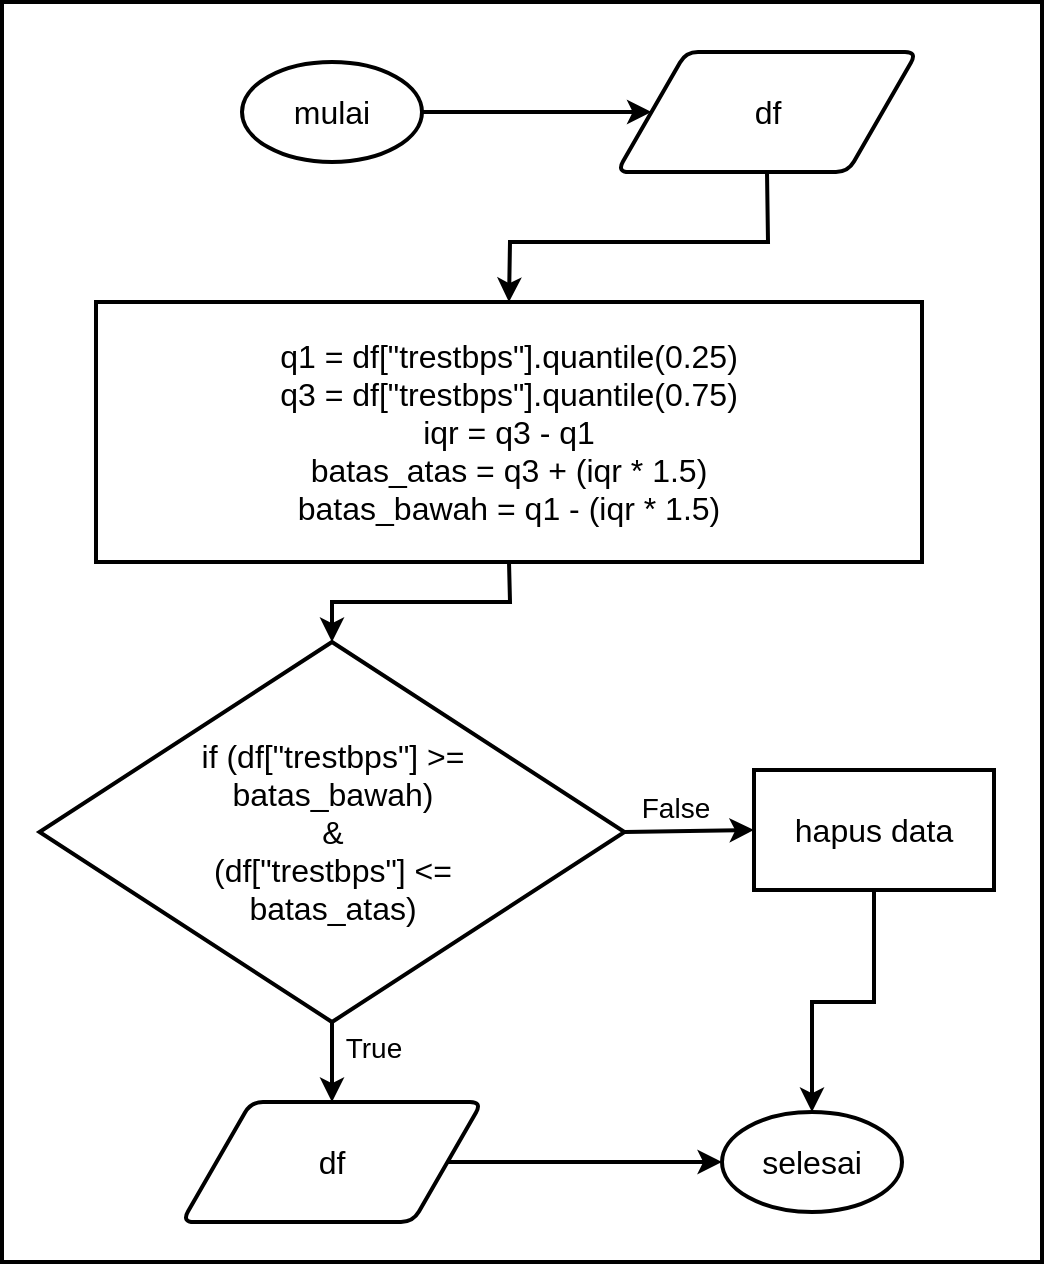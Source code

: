 <mxfile version="14.9.2" type="device"><diagram id="uYwCrgsh5QbvHvJHdbc_" name="Page-1"><mxGraphModel dx="2058" dy="1794" grid="1" gridSize="10" guides="1" tooltips="1" connect="1" arrows="1" fold="1" page="1" pageScale="1" pageWidth="850" pageHeight="1100" math="0" shadow="0"><root><mxCell id="0"/><mxCell id="1" parent="0"/><mxCell id="Om2-JCrIzhS8ZfGcjjkC-2" value="" style="group" vertex="1" connectable="0" parent="1"><mxGeometry x="-100" y="-130" width="520" height="630" as="geometry"/></mxCell><mxCell id="-N9Z9_eB2tq0--FHxx2X-18" value="" style="rounded=0;whiteSpace=wrap;html=1;strokeWidth=2;container=0;" parent="Om2-JCrIzhS8ZfGcjjkC-2" vertex="1"><mxGeometry width="520" height="630" as="geometry"/></mxCell><mxCell id="-N9Z9_eB2tq0--FHxx2X-1" value="&lt;font style=&quot;font-size: 16px&quot;&gt;mulai&lt;/font&gt;" style="strokeWidth=2;html=1;shape=mxgraph.flowchart.start_1;whiteSpace=wrap;container=0;" parent="Om2-JCrIzhS8ZfGcjjkC-2" vertex="1"><mxGeometry x="120" y="30" width="90" height="50" as="geometry"/></mxCell><mxCell id="-N9Z9_eB2tq0--FHxx2X-2" value="&lt;font style=&quot;font-size: 16px&quot;&gt;df&lt;/font&gt;" style="shape=parallelogram;html=1;strokeWidth=2;perimeter=parallelogramPerimeter;whiteSpace=wrap;rounded=1;arcSize=12;size=0.23;container=0;" parent="Om2-JCrIzhS8ZfGcjjkC-2" vertex="1"><mxGeometry x="307.5" y="25" width="150" height="60" as="geometry"/></mxCell><mxCell id="-N9Z9_eB2tq0--FHxx2X-3" value="" style="endArrow=classic;html=1;strokeWidth=2;exitX=1;exitY=0.5;exitDx=0;exitDy=0;exitPerimeter=0;entryX=0;entryY=0.5;entryDx=0;entryDy=0;" parent="Om2-JCrIzhS8ZfGcjjkC-2" source="-N9Z9_eB2tq0--FHxx2X-1" target="-N9Z9_eB2tq0--FHxx2X-2" edge="1"><mxGeometry x="20" width="50" height="50" as="geometry"><mxPoint x="520" y="280" as="sourcePoint"/><mxPoint x="570" y="230" as="targetPoint"/></mxGeometry></mxCell><mxCell id="-N9Z9_eB2tq0--FHxx2X-5" value="&lt;span style=&quot;font-size: 16px&quot;&gt;selesai&lt;/span&gt;" style="strokeWidth=2;html=1;shape=mxgraph.flowchart.start_1;whiteSpace=wrap;container=0;" parent="Om2-JCrIzhS8ZfGcjjkC-2" vertex="1"><mxGeometry x="360" y="555" width="90" height="50" as="geometry"/></mxCell><mxCell id="-N9Z9_eB2tq0--FHxx2X-6" value="&lt;font style=&quot;font-size: 16px&quot;&gt;df&lt;/font&gt;" style="shape=parallelogram;html=1;strokeWidth=2;perimeter=parallelogramPerimeter;whiteSpace=wrap;rounded=1;arcSize=12;size=0.23;container=0;" parent="Om2-JCrIzhS8ZfGcjjkC-2" vertex="1"><mxGeometry x="90" y="550" width="150" height="60" as="geometry"/></mxCell><mxCell id="-N9Z9_eB2tq0--FHxx2X-7" value="" style="endArrow=classic;html=1;exitX=1;exitY=0.5;exitDx=0;exitDy=0;entryX=0;entryY=0.5;entryDx=0;entryDy=0;entryPerimeter=0;strokeWidth=2;" parent="Om2-JCrIzhS8ZfGcjjkC-2" source="-N9Z9_eB2tq0--FHxx2X-6" target="-N9Z9_eB2tq0--FHxx2X-5" edge="1"><mxGeometry x="20" width="50" height="50" as="geometry"><mxPoint x="500" y="790" as="sourcePoint"/><mxPoint x="550" y="740" as="targetPoint"/></mxGeometry></mxCell><mxCell id="-N9Z9_eB2tq0--FHxx2X-9" value="&lt;font style=&quot;font-size: 16px&quot;&gt;if (df[&quot;trestbps&quot;] &amp;gt;= &lt;br&gt;batas_bawah)&lt;br&gt;&amp;amp;&lt;br&gt;(df[&quot;trestbps&quot;] &amp;lt;= &lt;br&gt;batas_atas)&lt;/font&gt;" style="rhombus;whiteSpace=wrap;html=1;strokeWidth=2;container=0;" parent="Om2-JCrIzhS8ZfGcjjkC-2" vertex="1"><mxGeometry x="18.75" y="320" width="292.5" height="190" as="geometry"/></mxCell><mxCell id="-N9Z9_eB2tq0--FHxx2X-10" value="" style="endArrow=classic;html=1;strokeWidth=2;exitX=0.5;exitY=1;exitDx=0;exitDy=0;entryX=0.5;entryY=0;entryDx=0;entryDy=0;" parent="Om2-JCrIzhS8ZfGcjjkC-2" source="-N9Z9_eB2tq0--FHxx2X-9" target="-N9Z9_eB2tq0--FHxx2X-6" edge="1"><mxGeometry x="20" width="50" height="50" as="geometry"><mxPoint x="330" y="680" as="sourcePoint"/><mxPoint x="380" y="630" as="targetPoint"/></mxGeometry></mxCell><mxCell id="-N9Z9_eB2tq0--FHxx2X-11" value="" style="endArrow=classic;html=1;strokeWidth=2;exitX=0.5;exitY=1;exitDx=0;exitDy=0;entryX=0.5;entryY=0;entryDx=0;entryDy=0;rounded=0;" parent="Om2-JCrIzhS8ZfGcjjkC-2" source="-N9Z9_eB2tq0--FHxx2X-2" target="Om2-JCrIzhS8ZfGcjjkC-1" edge="1"><mxGeometry x="20" width="50" height="50" as="geometry"><mxPoint x="520" y="260" as="sourcePoint"/><mxPoint x="382.5" y="120" as="targetPoint"/><Array as="points"><mxPoint x="383" y="120"/><mxPoint x="254" y="120"/></Array></mxGeometry></mxCell><mxCell id="-N9Z9_eB2tq0--FHxx2X-13" value="&lt;font style=&quot;font-size: 16px&quot;&gt;hapus data&lt;/font&gt;" style="rounded=0;whiteSpace=wrap;html=1;strokeWidth=2;container=0;" parent="Om2-JCrIzhS8ZfGcjjkC-2" vertex="1"><mxGeometry x="376" y="384" width="120" height="60" as="geometry"/></mxCell><mxCell id="-N9Z9_eB2tq0--FHxx2X-14" value="" style="endArrow=classic;html=1;strokeWidth=2;exitX=1;exitY=0.5;exitDx=0;exitDy=0;entryX=0;entryY=0.5;entryDx=0;entryDy=0;" parent="Om2-JCrIzhS8ZfGcjjkC-2" source="-N9Z9_eB2tq0--FHxx2X-9" target="-N9Z9_eB2tq0--FHxx2X-13" edge="1"><mxGeometry x="20" width="50" height="50" as="geometry"><mxPoint x="270" y="360" as="sourcePoint"/><mxPoint x="320" y="310" as="targetPoint"/></mxGeometry></mxCell><mxCell id="-N9Z9_eB2tq0--FHxx2X-20" value="" style="endArrow=classic;html=1;strokeWidth=2;exitX=0.5;exitY=1;exitDx=0;exitDy=0;entryX=0.5;entryY=0;entryDx=0;entryDy=0;entryPerimeter=0;rounded=0;" parent="Om2-JCrIzhS8ZfGcjjkC-2" source="-N9Z9_eB2tq0--FHxx2X-13" target="-N9Z9_eB2tq0--FHxx2X-5" edge="1"><mxGeometry x="20" width="50" height="50" as="geometry"><mxPoint x="370" y="500" as="sourcePoint"/><mxPoint x="420" y="450" as="targetPoint"/><Array as="points"><mxPoint x="436" y="500"/><mxPoint x="405" y="500"/></Array></mxGeometry></mxCell><mxCell id="-N9Z9_eB2tq0--FHxx2X-21" value="&lt;font style=&quot;font-size: 14px&quot;&gt;False&lt;/font&gt;" style="text;html=1;strokeColor=none;fillColor=none;align=center;verticalAlign=middle;whiteSpace=wrap;rounded=0;container=0;" parent="Om2-JCrIzhS8ZfGcjjkC-2" vertex="1"><mxGeometry x="317" y="393" width="40" height="20" as="geometry"/></mxCell><mxCell id="-N9Z9_eB2tq0--FHxx2X-22" value="&lt;font style=&quot;font-size: 14px&quot;&gt;True&lt;/font&gt;" style="text;html=1;strokeColor=none;fillColor=none;align=center;verticalAlign=middle;whiteSpace=wrap;rounded=0;container=0;" parent="Om2-JCrIzhS8ZfGcjjkC-2" vertex="1"><mxGeometry x="166" y="513" width="40" height="20" as="geometry"/></mxCell><mxCell id="-N9Z9_eB2tq0--FHxx2X-25" value="" style="endArrow=classic;html=1;strokeWidth=2;exitX=0.5;exitY=1;exitDx=0;exitDy=0;entryX=0.5;entryY=0;entryDx=0;entryDy=0;rounded=0;" parent="Om2-JCrIzhS8ZfGcjjkC-2" source="Om2-JCrIzhS8ZfGcjjkC-1" target="-N9Z9_eB2tq0--FHxx2X-9" edge="1"><mxGeometry width="50" height="50" as="geometry"><mxPoint x="165" y="290" as="sourcePoint"/><mxPoint x="230" y="210" as="targetPoint"/><Array as="points"><mxPoint x="254" y="300"/><mxPoint x="165" y="300"/></Array></mxGeometry></mxCell><mxCell id="Om2-JCrIzhS8ZfGcjjkC-1" value="&lt;font style=&quot;font-size: 16px&quot;&gt;q1 = df[&quot;trestbps&quot;].quantile(0.25)&lt;br&gt;q3 = df[&quot;trestbps&quot;].quantile(0.75)&lt;br&gt;iqr = q3 - q1&lt;br&gt;batas_atas = q3 + (iqr * 1.5)&lt;br&gt;batas_bawah = q1 - (iqr * 1.5)&lt;br&gt;&lt;/font&gt;" style="rounded=0;whiteSpace=wrap;html=1;strokeWidth=2;" vertex="1" parent="Om2-JCrIzhS8ZfGcjjkC-2"><mxGeometry x="47" y="150" width="413" height="130" as="geometry"/></mxCell></root></mxGraphModel></diagram></mxfile>